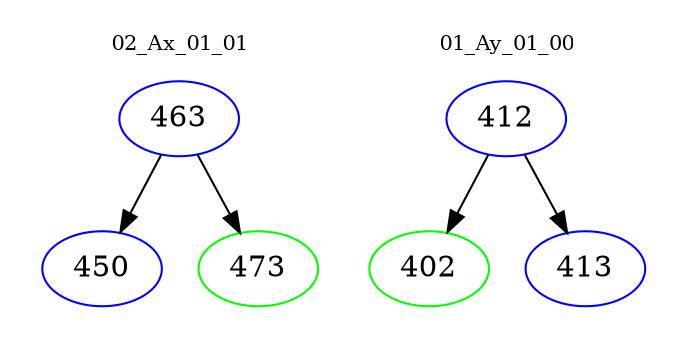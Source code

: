 digraph{
subgraph cluster_0 {
color = white
label = "02_Ax_01_01";
fontsize=10;
T0_463 [label="463", color="blue"]
T0_463 -> T0_450 [color="black"]
T0_450 [label="450", color="blue"]
T0_463 -> T0_473 [color="black"]
T0_473 [label="473", color="green"]
}
subgraph cluster_1 {
color = white
label = "01_Ay_01_00";
fontsize=10;
T1_412 [label="412", color="blue"]
T1_412 -> T1_402 [color="black"]
T1_402 [label="402", color="green"]
T1_412 -> T1_413 [color="black"]
T1_413 [label="413", color="blue"]
}
}
